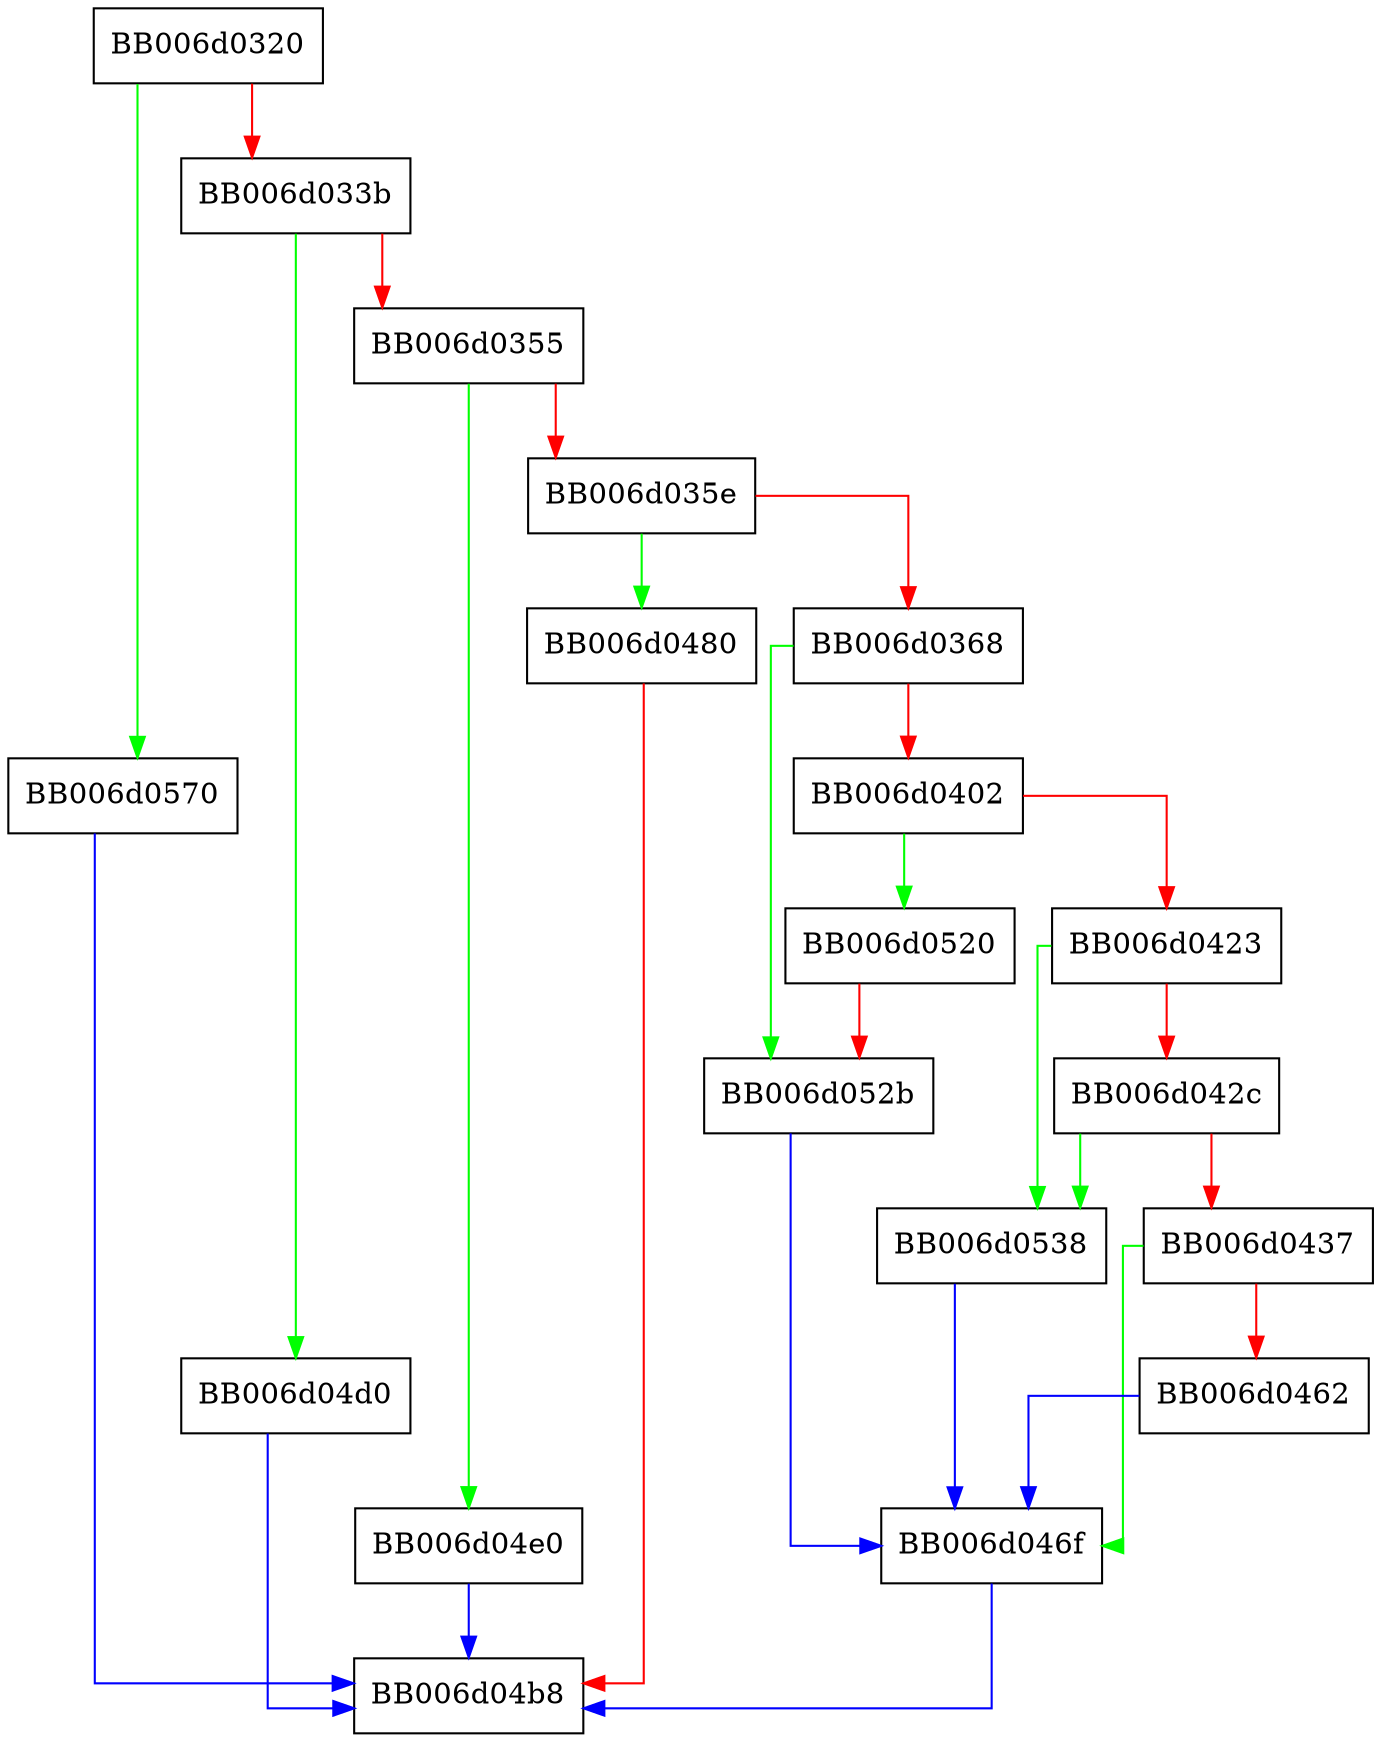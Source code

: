 digraph ecxkem_decapsulate {
  node [shape="box"];
  graph [splines=ortho];
  BB006d0320 -> BB006d0570 [color="green"];
  BB006d0320 -> BB006d033b [color="red"];
  BB006d033b -> BB006d04d0 [color="green"];
  BB006d033b -> BB006d0355 [color="red"];
  BB006d0355 -> BB006d04e0 [color="green"];
  BB006d0355 -> BB006d035e [color="red"];
  BB006d035e -> BB006d0480 [color="green"];
  BB006d035e -> BB006d0368 [color="red"];
  BB006d0368 -> BB006d052b [color="green"];
  BB006d0368 -> BB006d0402 [color="red"];
  BB006d0402 -> BB006d0520 [color="green"];
  BB006d0402 -> BB006d0423 [color="red"];
  BB006d0423 -> BB006d0538 [color="green"];
  BB006d0423 -> BB006d042c [color="red"];
  BB006d042c -> BB006d0538 [color="green"];
  BB006d042c -> BB006d0437 [color="red"];
  BB006d0437 -> BB006d046f [color="green"];
  BB006d0437 -> BB006d0462 [color="red"];
  BB006d0462 -> BB006d046f [color="blue"];
  BB006d046f -> BB006d04b8 [color="blue"];
  BB006d0480 -> BB006d04b8 [color="red"];
  BB006d04d0 -> BB006d04b8 [color="blue"];
  BB006d04e0 -> BB006d04b8 [color="blue"];
  BB006d0520 -> BB006d052b [color="red"];
  BB006d052b -> BB006d046f [color="blue"];
  BB006d0538 -> BB006d046f [color="blue"];
  BB006d0570 -> BB006d04b8 [color="blue"];
}